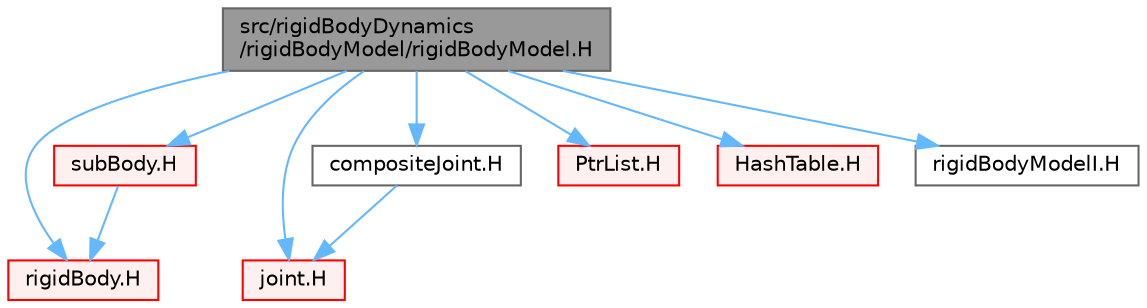 digraph "src/rigidBodyDynamics/rigidBodyModel/rigidBodyModel.H"
{
 // LATEX_PDF_SIZE
  bgcolor="transparent";
  edge [fontname=Helvetica,fontsize=10,labelfontname=Helvetica,labelfontsize=10];
  node [fontname=Helvetica,fontsize=10,shape=box,height=0.2,width=0.4];
  Node1 [id="Node000001",label="src/rigidBodyDynamics\l/rigidBodyModel/rigidBodyModel.H",height=0.2,width=0.4,color="gray40", fillcolor="grey60", style="filled", fontcolor="black",tooltip=" "];
  Node1 -> Node2 [id="edge1_Node000001_Node000002",color="steelblue1",style="solid",tooltip=" "];
  Node2 [id="Node000002",label="rigidBody.H",height=0.2,width=0.4,color="red", fillcolor="#FFF0F0", style="filled",URL="$rigidBody_8H.html",tooltip=" "];
  Node1 -> Node169 [id="edge2_Node000001_Node000169",color="steelblue1",style="solid",tooltip=" "];
  Node169 [id="Node000169",label="subBody.H",height=0.2,width=0.4,color="red", fillcolor="#FFF0F0", style="filled",URL="$subBody_8H.html",tooltip=" "];
  Node169 -> Node2 [id="edge3_Node000169_Node000002",color="steelblue1",style="solid",tooltip=" "];
  Node1 -> Node171 [id="edge4_Node000001_Node000171",color="steelblue1",style="solid",tooltip=" "];
  Node171 [id="Node000171",label="joint.H",height=0.2,width=0.4,color="red", fillcolor="#FFF0F0", style="filled",URL="$joint_8H.html",tooltip=" "];
  Node1 -> Node216 [id="edge5_Node000001_Node000216",color="steelblue1",style="solid",tooltip=" "];
  Node216 [id="Node000216",label="compositeJoint.H",height=0.2,width=0.4,color="grey40", fillcolor="white", style="filled",URL="$compositeJoint_8H.html",tooltip=" "];
  Node216 -> Node171 [id="edge6_Node000216_Node000171",color="steelblue1",style="solid",tooltip=" "];
  Node1 -> Node217 [id="edge7_Node000001_Node000217",color="steelblue1",style="solid",tooltip=" "];
  Node217 [id="Node000217",label="PtrList.H",height=0.2,width=0.4,color="red", fillcolor="#FFF0F0", style="filled",URL="$PtrList_8H.html",tooltip=" "];
  Node1 -> Node130 [id="edge8_Node000001_Node000130",color="steelblue1",style="solid",tooltip=" "];
  Node130 [id="Node000130",label="HashTable.H",height=0.2,width=0.4,color="red", fillcolor="#FFF0F0", style="filled",URL="$HashTable_8H.html",tooltip=" "];
  Node1 -> Node224 [id="edge9_Node000001_Node000224",color="steelblue1",style="solid",tooltip=" "];
  Node224 [id="Node000224",label="rigidBodyModelI.H",height=0.2,width=0.4,color="grey40", fillcolor="white", style="filled",URL="$rigidBodyModelI_8H.html",tooltip=" "];
}
